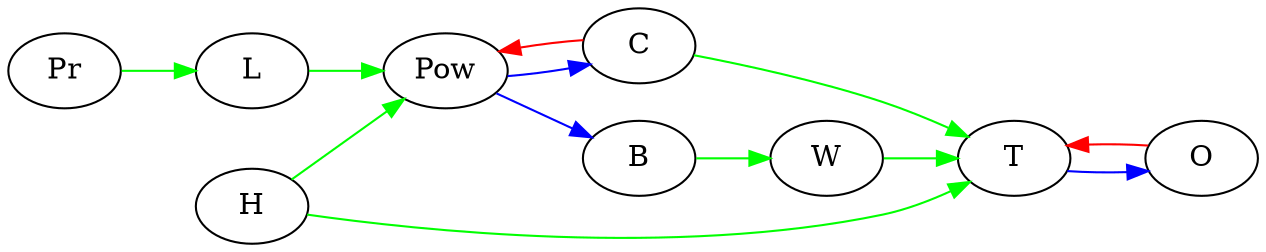 digraph {
	graph [rankdir=LR]
	edge [color=blue]
	Pow -> C
	Pow -> B
	T -> O
	edge [color=red]
	C -> Pow
	O -> T
	edge [color=green]
	Pr -> L
	L -> Pow
	H -> T
	H -> Pow
	C -> T
	B -> W
	W -> T
}
